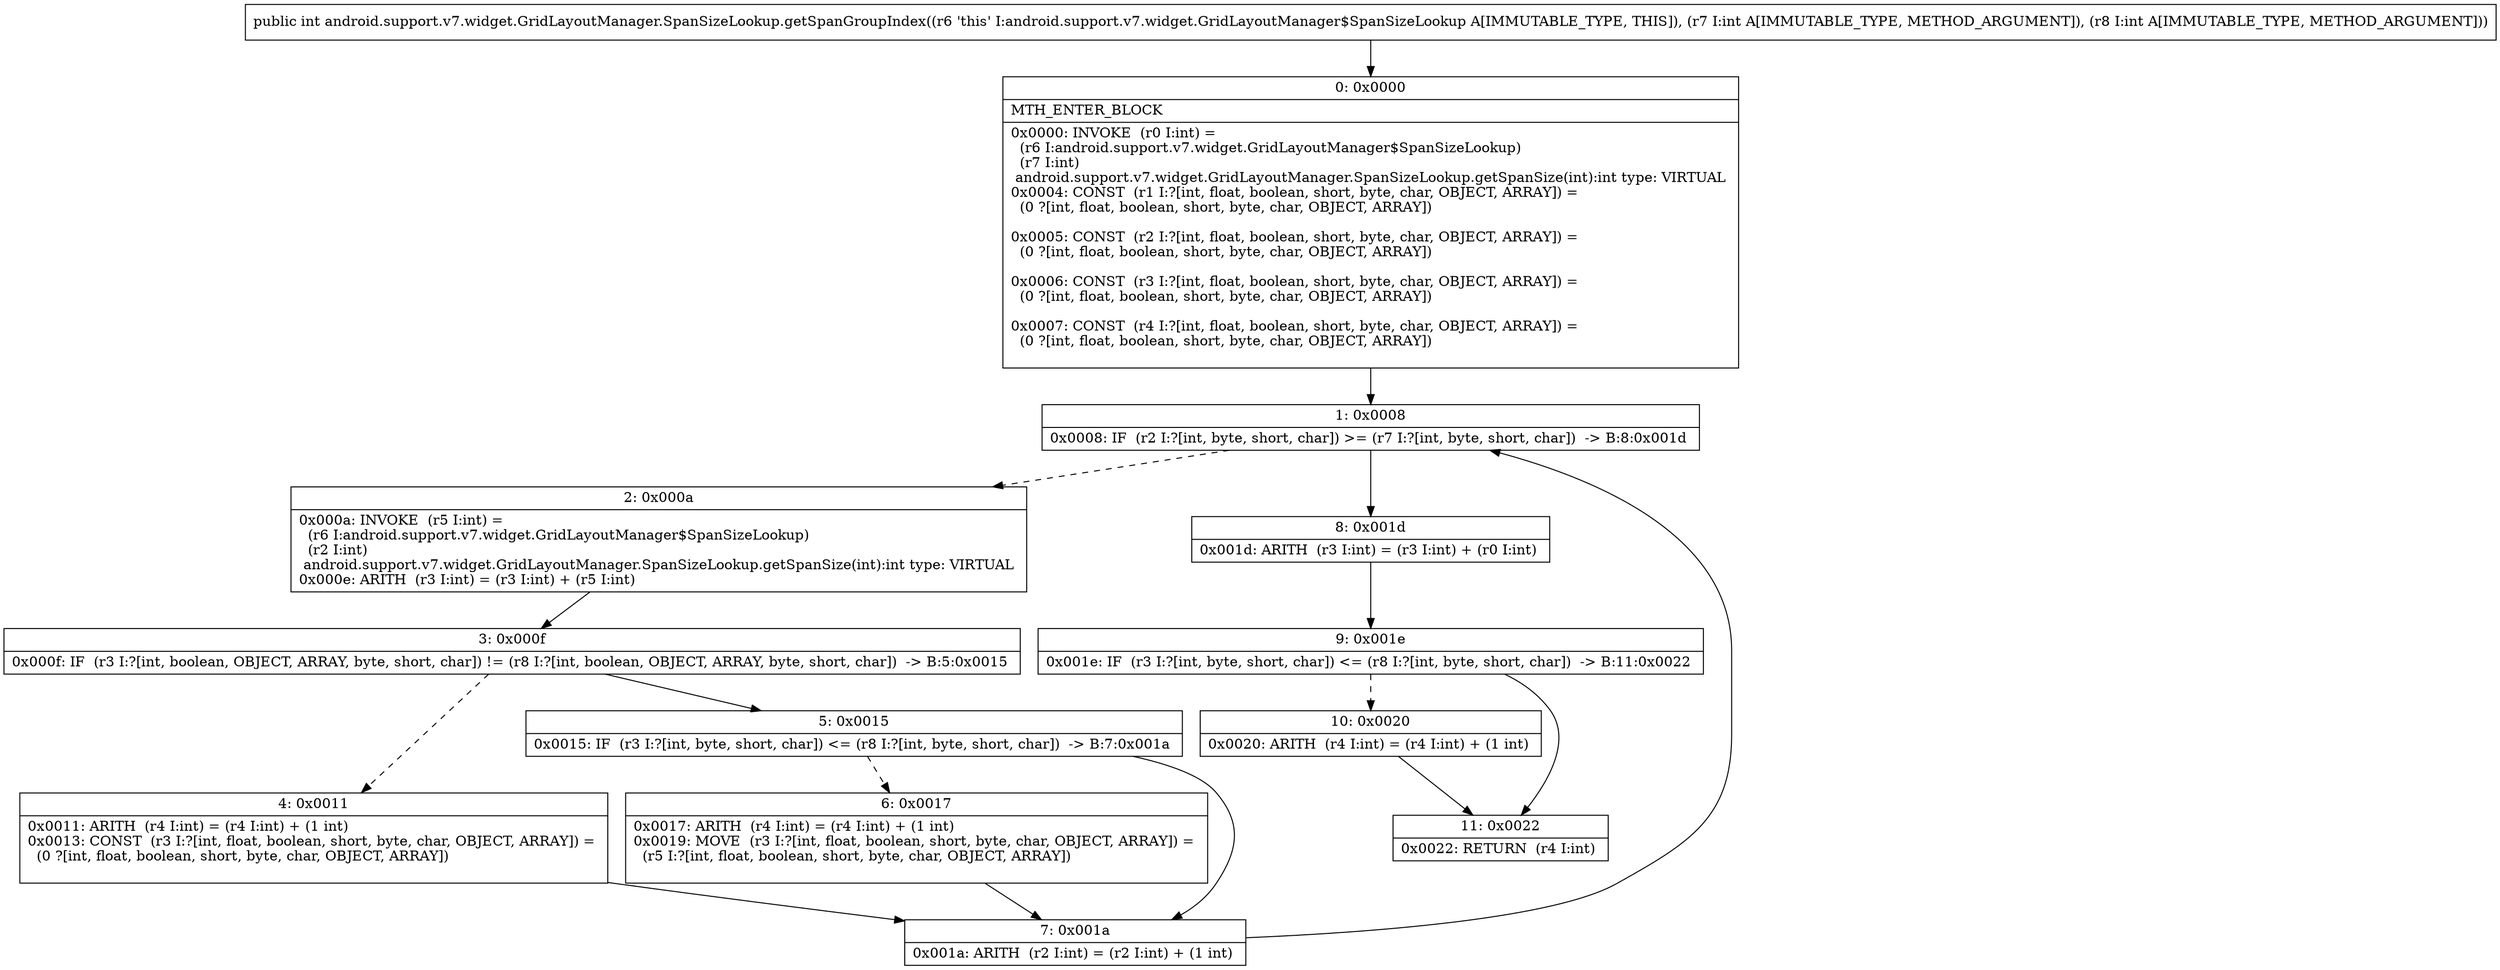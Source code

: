 digraph "CFG forandroid.support.v7.widget.GridLayoutManager.SpanSizeLookup.getSpanGroupIndex(II)I" {
Node_0 [shape=record,label="{0\:\ 0x0000|MTH_ENTER_BLOCK\l|0x0000: INVOKE  (r0 I:int) = \l  (r6 I:android.support.v7.widget.GridLayoutManager$SpanSizeLookup)\l  (r7 I:int)\l android.support.v7.widget.GridLayoutManager.SpanSizeLookup.getSpanSize(int):int type: VIRTUAL \l0x0004: CONST  (r1 I:?[int, float, boolean, short, byte, char, OBJECT, ARRAY]) = \l  (0 ?[int, float, boolean, short, byte, char, OBJECT, ARRAY])\l \l0x0005: CONST  (r2 I:?[int, float, boolean, short, byte, char, OBJECT, ARRAY]) = \l  (0 ?[int, float, boolean, short, byte, char, OBJECT, ARRAY])\l \l0x0006: CONST  (r3 I:?[int, float, boolean, short, byte, char, OBJECT, ARRAY]) = \l  (0 ?[int, float, boolean, short, byte, char, OBJECT, ARRAY])\l \l0x0007: CONST  (r4 I:?[int, float, boolean, short, byte, char, OBJECT, ARRAY]) = \l  (0 ?[int, float, boolean, short, byte, char, OBJECT, ARRAY])\l \l}"];
Node_1 [shape=record,label="{1\:\ 0x0008|0x0008: IF  (r2 I:?[int, byte, short, char]) \>= (r7 I:?[int, byte, short, char])  \-\> B:8:0x001d \l}"];
Node_2 [shape=record,label="{2\:\ 0x000a|0x000a: INVOKE  (r5 I:int) = \l  (r6 I:android.support.v7.widget.GridLayoutManager$SpanSizeLookup)\l  (r2 I:int)\l android.support.v7.widget.GridLayoutManager.SpanSizeLookup.getSpanSize(int):int type: VIRTUAL \l0x000e: ARITH  (r3 I:int) = (r3 I:int) + (r5 I:int) \l}"];
Node_3 [shape=record,label="{3\:\ 0x000f|0x000f: IF  (r3 I:?[int, boolean, OBJECT, ARRAY, byte, short, char]) != (r8 I:?[int, boolean, OBJECT, ARRAY, byte, short, char])  \-\> B:5:0x0015 \l}"];
Node_4 [shape=record,label="{4\:\ 0x0011|0x0011: ARITH  (r4 I:int) = (r4 I:int) + (1 int) \l0x0013: CONST  (r3 I:?[int, float, boolean, short, byte, char, OBJECT, ARRAY]) = \l  (0 ?[int, float, boolean, short, byte, char, OBJECT, ARRAY])\l \l}"];
Node_5 [shape=record,label="{5\:\ 0x0015|0x0015: IF  (r3 I:?[int, byte, short, char]) \<= (r8 I:?[int, byte, short, char])  \-\> B:7:0x001a \l}"];
Node_6 [shape=record,label="{6\:\ 0x0017|0x0017: ARITH  (r4 I:int) = (r4 I:int) + (1 int) \l0x0019: MOVE  (r3 I:?[int, float, boolean, short, byte, char, OBJECT, ARRAY]) = \l  (r5 I:?[int, float, boolean, short, byte, char, OBJECT, ARRAY])\l \l}"];
Node_7 [shape=record,label="{7\:\ 0x001a|0x001a: ARITH  (r2 I:int) = (r2 I:int) + (1 int) \l}"];
Node_8 [shape=record,label="{8\:\ 0x001d|0x001d: ARITH  (r3 I:int) = (r3 I:int) + (r0 I:int) \l}"];
Node_9 [shape=record,label="{9\:\ 0x001e|0x001e: IF  (r3 I:?[int, byte, short, char]) \<= (r8 I:?[int, byte, short, char])  \-\> B:11:0x0022 \l}"];
Node_10 [shape=record,label="{10\:\ 0x0020|0x0020: ARITH  (r4 I:int) = (r4 I:int) + (1 int) \l}"];
Node_11 [shape=record,label="{11\:\ 0x0022|0x0022: RETURN  (r4 I:int) \l}"];
MethodNode[shape=record,label="{public int android.support.v7.widget.GridLayoutManager.SpanSizeLookup.getSpanGroupIndex((r6 'this' I:android.support.v7.widget.GridLayoutManager$SpanSizeLookup A[IMMUTABLE_TYPE, THIS]), (r7 I:int A[IMMUTABLE_TYPE, METHOD_ARGUMENT]), (r8 I:int A[IMMUTABLE_TYPE, METHOD_ARGUMENT])) }"];
MethodNode -> Node_0;
Node_0 -> Node_1;
Node_1 -> Node_2[style=dashed];
Node_1 -> Node_8;
Node_2 -> Node_3;
Node_3 -> Node_4[style=dashed];
Node_3 -> Node_5;
Node_4 -> Node_7;
Node_5 -> Node_6[style=dashed];
Node_5 -> Node_7;
Node_6 -> Node_7;
Node_7 -> Node_1;
Node_8 -> Node_9;
Node_9 -> Node_10[style=dashed];
Node_9 -> Node_11;
Node_10 -> Node_11;
}


